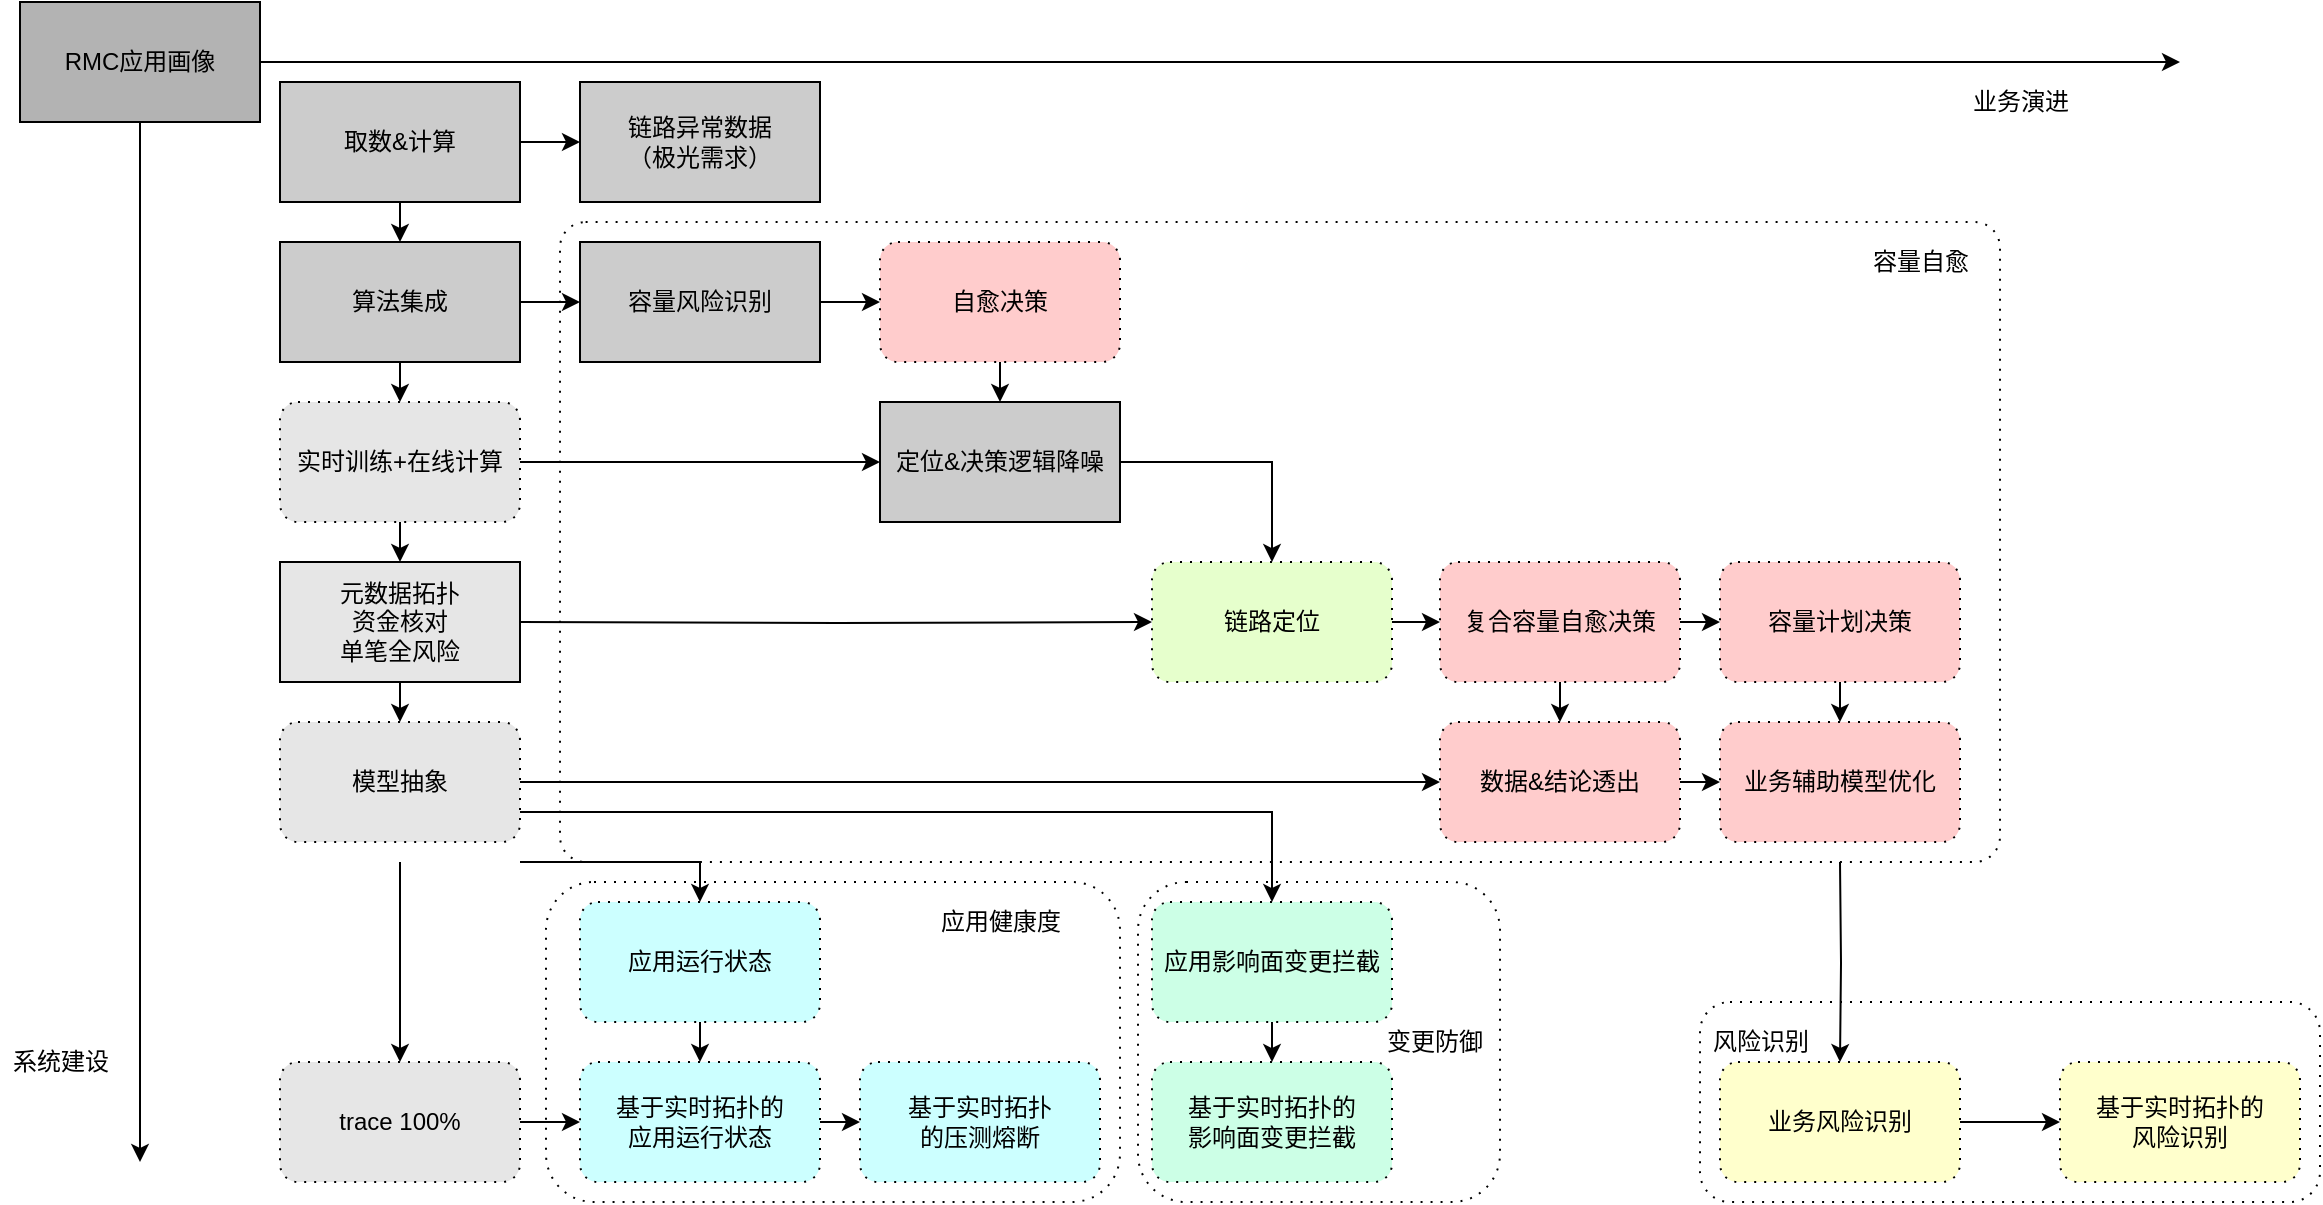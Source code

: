 <mxfile version="13.0.1" type="github">
  <diagram id="lR_yTGxbMc0zyjNVAQCE" name="Page-1">
    <mxGraphModel dx="1494" dy="871" grid="1" gridSize="10" guides="1" tooltips="1" connect="1" arrows="1" fold="1" page="1" pageScale="1" pageWidth="827" pageHeight="1169" math="0" shadow="0">
      <root>
        <mxCell id="0" />
        <mxCell id="1" parent="0" />
        <mxCell id="Xzn2xFjMzZO3HUGk9BcB-84" value="" style="shape=ext;rounded=1;html=1;whiteSpace=wrap;dashed=1;dashPattern=1 4;fillColor=none;arcSize=4;" vertex="1" parent="1">
          <mxGeometry x="360" y="280" width="720" height="320" as="geometry" />
        </mxCell>
        <mxCell id="Xzn2xFjMzZO3HUGk9BcB-78" value="" style="shape=ext;rounded=1;html=1;whiteSpace=wrap;dashed=1;dashPattern=1 4;fillColor=none;" vertex="1" parent="1">
          <mxGeometry x="649" y="610" width="181" height="160" as="geometry" />
        </mxCell>
        <mxCell id="Xzn2xFjMzZO3HUGk9BcB-2" style="edgeStyle=orthogonalEdgeStyle;rounded=0;orthogonalLoop=1;jettySize=auto;html=1;exitX=1;exitY=0.5;exitDx=0;exitDy=0;" edge="1" parent="1" source="Xzn2xFjMzZO3HUGk9BcB-1">
          <mxGeometry relative="1" as="geometry">
            <mxPoint x="1170" y="200" as="targetPoint" />
          </mxGeometry>
        </mxCell>
        <mxCell id="Xzn2xFjMzZO3HUGk9BcB-3" style="edgeStyle=orthogonalEdgeStyle;rounded=0;orthogonalLoop=1;jettySize=auto;html=1;exitX=0.5;exitY=1;exitDx=0;exitDy=0;" edge="1" parent="1" source="Xzn2xFjMzZO3HUGk9BcB-1">
          <mxGeometry relative="1" as="geometry">
            <mxPoint x="150" y="750" as="targetPoint" />
          </mxGeometry>
        </mxCell>
        <mxCell id="Xzn2xFjMzZO3HUGk9BcB-1" value="RMC应用画像" style="rounded=0;whiteSpace=wrap;html=1;fillColor=#B3B3B3;" vertex="1" parent="1">
          <mxGeometry x="90" y="170" width="120" height="60" as="geometry" />
        </mxCell>
        <mxCell id="Xzn2xFjMzZO3HUGk9BcB-14" style="edgeStyle=orthogonalEdgeStyle;rounded=0;orthogonalLoop=1;jettySize=auto;html=1;exitX=0.5;exitY=1;exitDx=0;exitDy=0;entryX=0.5;entryY=0;entryDx=0;entryDy=0;fillColor=#CCCCCC;" edge="1" parent="1" source="Xzn2xFjMzZO3HUGk9BcB-4" target="Xzn2xFjMzZO3HUGk9BcB-5">
          <mxGeometry relative="1" as="geometry" />
        </mxCell>
        <mxCell id="Xzn2xFjMzZO3HUGk9BcB-16" style="edgeStyle=orthogonalEdgeStyle;rounded=0;orthogonalLoop=1;jettySize=auto;html=1;exitX=1;exitY=0.5;exitDx=0;exitDy=0;entryX=0;entryY=0.5;entryDx=0;entryDy=0;fillColor=#CCCCCC;" edge="1" parent="1" source="Xzn2xFjMzZO3HUGk9BcB-4" target="Xzn2xFjMzZO3HUGk9BcB-11">
          <mxGeometry relative="1" as="geometry" />
        </mxCell>
        <mxCell id="Xzn2xFjMzZO3HUGk9BcB-4" value="取数&amp;amp;计算" style="rounded=0;whiteSpace=wrap;html=1;fillColor=#CCCCCC;" vertex="1" parent="1">
          <mxGeometry x="220" y="210" width="120" height="60" as="geometry" />
        </mxCell>
        <mxCell id="Xzn2xFjMzZO3HUGk9BcB-15" style="edgeStyle=orthogonalEdgeStyle;rounded=0;orthogonalLoop=1;jettySize=auto;html=1;exitX=0.5;exitY=1;exitDx=0;exitDy=0;entryX=0.5;entryY=0;entryDx=0;entryDy=0;fillColor=#E6E6E6;" edge="1" parent="1" source="Xzn2xFjMzZO3HUGk9BcB-5" target="Xzn2xFjMzZO3HUGk9BcB-13">
          <mxGeometry relative="1" as="geometry" />
        </mxCell>
        <mxCell id="Xzn2xFjMzZO3HUGk9BcB-18" style="edgeStyle=orthogonalEdgeStyle;rounded=0;orthogonalLoop=1;jettySize=auto;html=1;exitX=1;exitY=0.5;exitDx=0;exitDy=0;entryX=0;entryY=0.5;entryDx=0;entryDy=0;fillColor=#CCCCCC;" edge="1" parent="1" source="Xzn2xFjMzZO3HUGk9BcB-5" target="Xzn2xFjMzZO3HUGk9BcB-17">
          <mxGeometry relative="1" as="geometry" />
        </mxCell>
        <mxCell id="Xzn2xFjMzZO3HUGk9BcB-5" value="算法集成" style="rounded=0;whiteSpace=wrap;html=1;fillColor=#CCCCCC;" vertex="1" parent="1">
          <mxGeometry x="220" y="290" width="120" height="60" as="geometry" />
        </mxCell>
        <mxCell id="Xzn2xFjMzZO3HUGk9BcB-50" style="edgeStyle=none;rounded=0;orthogonalLoop=1;jettySize=auto;html=1;exitX=0.5;exitY=1;exitDx=0;exitDy=0;fillColor=#E6E6E6;" edge="1" parent="1" target="Xzn2xFjMzZO3HUGk9BcB-46">
          <mxGeometry relative="1" as="geometry">
            <mxPoint x="280.0" y="600" as="sourcePoint" />
          </mxGeometry>
        </mxCell>
        <mxCell id="Xzn2xFjMzZO3HUGk9BcB-56" style="edgeStyle=none;rounded=0;orthogonalLoop=1;jettySize=auto;html=1;exitX=1;exitY=0.5;exitDx=0;exitDy=0;entryX=0;entryY=0.5;entryDx=0;entryDy=0;" edge="1" parent="1" source="Xzn2xFjMzZO3HUGk9BcB-9" target="Xzn2xFjMzZO3HUGk9BcB-51">
          <mxGeometry relative="1" as="geometry" />
        </mxCell>
        <mxCell id="Xzn2xFjMzZO3HUGk9BcB-70" style="edgeStyle=orthogonalEdgeStyle;rounded=0;orthogonalLoop=1;jettySize=auto;html=1;exitX=1;exitY=1;exitDx=0;exitDy=0;entryX=0.5;entryY=0;entryDx=0;entryDy=0;" edge="1" parent="1" target="Xzn2xFjMzZO3HUGk9BcB-45">
          <mxGeometry relative="1" as="geometry">
            <mxPoint x="340" y="600" as="sourcePoint" />
            <Array as="points">
              <mxPoint x="430" y="600" />
            </Array>
          </mxGeometry>
        </mxCell>
        <mxCell id="Xzn2xFjMzZO3HUGk9BcB-76" style="edgeStyle=orthogonalEdgeStyle;rounded=0;orthogonalLoop=1;jettySize=auto;html=1;exitX=1;exitY=0.75;exitDx=0;exitDy=0;entryX=0.5;entryY=0;entryDx=0;entryDy=0;" edge="1" parent="1" source="Xzn2xFjMzZO3HUGk9BcB-9" target="Xzn2xFjMzZO3HUGk9BcB-42">
          <mxGeometry relative="1" as="geometry" />
        </mxCell>
        <mxCell id="Xzn2xFjMzZO3HUGk9BcB-9" value="模型抽象" style="shape=ext;rounded=1;html=1;whiteSpace=wrap;dashed=1;dashPattern=1 4;fillColor=#E6E6E6;" vertex="1" parent="1">
          <mxGeometry x="220" y="530" width="120" height="60" as="geometry" />
        </mxCell>
        <mxCell id="Xzn2xFjMzZO3HUGk9BcB-34" style="edgeStyle=orthogonalEdgeStyle;rounded=0;orthogonalLoop=1;jettySize=auto;html=1;exitX=1;exitY=0.5;exitDx=0;exitDy=0;entryX=0;entryY=0.5;entryDx=0;entryDy=0;" edge="1" parent="1" source="Xzn2xFjMzZO3HUGk9BcB-10" target="Xzn2xFjMzZO3HUGk9BcB-33">
          <mxGeometry relative="1" as="geometry" />
        </mxCell>
        <mxCell id="Xzn2xFjMzZO3HUGk9BcB-10" value="&lt;span&gt;链路定位&lt;/span&gt;" style="shape=ext;rounded=1;html=1;whiteSpace=wrap;dashed=1;dashPattern=1 4;fillColor=#E6FFCC;" vertex="1" parent="1">
          <mxGeometry x="656" y="450" width="120" height="60" as="geometry" />
        </mxCell>
        <mxCell id="Xzn2xFjMzZO3HUGk9BcB-11" value="链路异常数据&lt;br&gt;（极光需求）" style="rounded=0;whiteSpace=wrap;html=1;fillColor=#CCCCCC;" vertex="1" parent="1">
          <mxGeometry x="370" y="210" width="120" height="60" as="geometry" />
        </mxCell>
        <mxCell id="Xzn2xFjMzZO3HUGk9BcB-21" style="edgeStyle=orthogonalEdgeStyle;rounded=0;orthogonalLoop=1;jettySize=auto;html=1;exitX=1;exitY=0.5;exitDx=0;exitDy=0;entryX=0;entryY=0.5;entryDx=0;entryDy=0;" edge="1" parent="1" source="Xzn2xFjMzZO3HUGk9BcB-13" target="Xzn2xFjMzZO3HUGk9BcB-19">
          <mxGeometry relative="1" as="geometry" />
        </mxCell>
        <mxCell id="Xzn2xFjMzZO3HUGk9BcB-28" style="edgeStyle=orthogonalEdgeStyle;rounded=0;orthogonalLoop=1;jettySize=auto;html=1;exitX=0.5;exitY=1;exitDx=0;exitDy=0;entryX=0.5;entryY=0;entryDx=0;entryDy=0;fillColor=#E6E6E6;" edge="1" parent="1" source="Xzn2xFjMzZO3HUGk9BcB-13">
          <mxGeometry relative="1" as="geometry">
            <mxPoint x="280" y="450" as="targetPoint" />
          </mxGeometry>
        </mxCell>
        <mxCell id="Xzn2xFjMzZO3HUGk9BcB-13" value="实时训练+在线计算" style="shape=ext;rounded=1;html=1;whiteSpace=wrap;dashed=1;dashPattern=1 4;fillColor=#E6E6E6;" vertex="1" parent="1">
          <mxGeometry x="220" y="370" width="120" height="60" as="geometry" />
        </mxCell>
        <mxCell id="Xzn2xFjMzZO3HUGk9BcB-39" style="edgeStyle=orthogonalEdgeStyle;rounded=0;orthogonalLoop=1;jettySize=auto;html=1;exitX=1;exitY=0.5;exitDx=0;exitDy=0;entryX=0;entryY=0.5;entryDx=0;entryDy=0;fillColor=#CCCCCC;" edge="1" parent="1" source="Xzn2xFjMzZO3HUGk9BcB-17" target="Xzn2xFjMzZO3HUGk9BcB-38">
          <mxGeometry relative="1" as="geometry" />
        </mxCell>
        <mxCell id="Xzn2xFjMzZO3HUGk9BcB-17" value="容量风险识别" style="rounded=0;whiteSpace=wrap;html=1;fillColor=#CCCCCC;" vertex="1" parent="1">
          <mxGeometry x="370" y="290" width="120" height="60" as="geometry" />
        </mxCell>
        <mxCell id="Xzn2xFjMzZO3HUGk9BcB-41" style="edgeStyle=orthogonalEdgeStyle;rounded=0;orthogonalLoop=1;jettySize=auto;html=1;exitX=1;exitY=0.5;exitDx=0;exitDy=0;entryX=0.5;entryY=0;entryDx=0;entryDy=0;" edge="1" parent="1" source="Xzn2xFjMzZO3HUGk9BcB-19" target="Xzn2xFjMzZO3HUGk9BcB-10">
          <mxGeometry relative="1" as="geometry" />
        </mxCell>
        <mxCell id="Xzn2xFjMzZO3HUGk9BcB-19" value="定位&amp;amp;决策逻辑降噪" style="rounded=0;whiteSpace=wrap;html=1;fillColor=#CCCCCC;" vertex="1" parent="1">
          <mxGeometry x="520" y="370" width="120" height="60" as="geometry" />
        </mxCell>
        <mxCell id="Xzn2xFjMzZO3HUGk9BcB-27" style="edgeStyle=orthogonalEdgeStyle;rounded=0;orthogonalLoop=1;jettySize=auto;html=1;exitX=1;exitY=0.5;exitDx=0;exitDy=0;entryX=0;entryY=0.5;entryDx=0;entryDy=0;" edge="1" parent="1" target="Xzn2xFjMzZO3HUGk9BcB-10">
          <mxGeometry relative="1" as="geometry">
            <mxPoint x="340" y="480" as="sourcePoint" />
          </mxGeometry>
        </mxCell>
        <mxCell id="Xzn2xFjMzZO3HUGk9BcB-29" style="edgeStyle=orthogonalEdgeStyle;rounded=0;orthogonalLoop=1;jettySize=auto;html=1;exitX=0.5;exitY=1;exitDx=0;exitDy=0;entryX=0.5;entryY=0;entryDx=0;entryDy=0;fillColor=#E6E6E6;" edge="1" parent="1" target="Xzn2xFjMzZO3HUGk9BcB-9">
          <mxGeometry relative="1" as="geometry">
            <mxPoint x="280" y="510" as="sourcePoint" />
          </mxGeometry>
        </mxCell>
        <mxCell id="Xzn2xFjMzZO3HUGk9BcB-23" value="业务演进" style="text;html=1;align=center;verticalAlign=middle;resizable=0;points=[];autosize=1;" vertex="1" parent="1">
          <mxGeometry x="1060" y="210" width="60" height="20" as="geometry" />
        </mxCell>
        <mxCell id="Xzn2xFjMzZO3HUGk9BcB-24" value="系统建设" style="text;html=1;align=center;verticalAlign=middle;resizable=0;points=[];autosize=1;" vertex="1" parent="1">
          <mxGeometry x="80" y="690" width="60" height="20" as="geometry" />
        </mxCell>
        <mxCell id="Xzn2xFjMzZO3HUGk9BcB-55" style="edgeStyle=none;rounded=0;orthogonalLoop=1;jettySize=auto;html=1;exitX=0.5;exitY=1;exitDx=0;exitDy=0;entryX=0.5;entryY=0;entryDx=0;entryDy=0;fillColor=#FFCCCC;" edge="1" parent="1" source="Xzn2xFjMzZO3HUGk9BcB-30" target="Xzn2xFjMzZO3HUGk9BcB-52">
          <mxGeometry relative="1" as="geometry" />
        </mxCell>
        <mxCell id="Xzn2xFjMzZO3HUGk9BcB-30" value="&lt;span&gt;容量计划决策&lt;/span&gt;" style="shape=ext;rounded=1;html=1;whiteSpace=wrap;dashed=1;dashPattern=1 4;fillColor=#FFCCCC;" vertex="1" parent="1">
          <mxGeometry x="940" y="450" width="120" height="60" as="geometry" />
        </mxCell>
        <mxCell id="Xzn2xFjMzZO3HUGk9BcB-53" style="edgeStyle=none;rounded=0;orthogonalLoop=1;jettySize=auto;html=1;exitX=1;exitY=0.5;exitDx=0;exitDy=0;entryX=0;entryY=0.5;entryDx=0;entryDy=0;fillColor=#FFCCCC;" edge="1" parent="1" source="Xzn2xFjMzZO3HUGk9BcB-33" target="Xzn2xFjMzZO3HUGk9BcB-30">
          <mxGeometry relative="1" as="geometry" />
        </mxCell>
        <mxCell id="Xzn2xFjMzZO3HUGk9BcB-54" style="edgeStyle=none;rounded=0;orthogonalLoop=1;jettySize=auto;html=1;exitX=0.5;exitY=1;exitDx=0;exitDy=0;entryX=0.5;entryY=0;entryDx=0;entryDy=0;fillColor=#FFCCCC;" edge="1" parent="1" source="Xzn2xFjMzZO3HUGk9BcB-33" target="Xzn2xFjMzZO3HUGk9BcB-51">
          <mxGeometry relative="1" as="geometry" />
        </mxCell>
        <mxCell id="Xzn2xFjMzZO3HUGk9BcB-33" value="&lt;span&gt;复合容量自愈决策&lt;/span&gt;" style="shape=ext;rounded=1;html=1;whiteSpace=wrap;dashed=1;dashPattern=1 4;fillColor=#FFCCCC;" vertex="1" parent="1">
          <mxGeometry x="800" y="450" width="120" height="60" as="geometry" />
        </mxCell>
        <mxCell id="Xzn2xFjMzZO3HUGk9BcB-40" style="edgeStyle=orthogonalEdgeStyle;rounded=0;orthogonalLoop=1;jettySize=auto;html=1;exitX=0.5;exitY=1;exitDx=0;exitDy=0;entryX=0.5;entryY=0;entryDx=0;entryDy=0;" edge="1" parent="1" source="Xzn2xFjMzZO3HUGk9BcB-38" target="Xzn2xFjMzZO3HUGk9BcB-19">
          <mxGeometry relative="1" as="geometry" />
        </mxCell>
        <mxCell id="Xzn2xFjMzZO3HUGk9BcB-38" value="&lt;span style=&quot;font-family: &amp;#34;helvetica&amp;#34;&quot;&gt;自愈决策&lt;/span&gt;" style="shape=ext;rounded=1;html=1;whiteSpace=wrap;dashed=1;dashPattern=1 4;fillColor=#FFCCCC;" vertex="1" parent="1">
          <mxGeometry x="520" y="290" width="120" height="60" as="geometry" />
        </mxCell>
        <mxCell id="Xzn2xFjMzZO3HUGk9BcB-72" style="edgeStyle=orthogonalEdgeStyle;rounded=0;orthogonalLoop=1;jettySize=auto;html=1;exitX=0.5;exitY=1;exitDx=0;exitDy=0;entryX=0.5;entryY=0;entryDx=0;entryDy=0;fillColor=#CCFFE6;" edge="1" parent="1" source="Xzn2xFjMzZO3HUGk9BcB-42" target="Xzn2xFjMzZO3HUGk9BcB-64">
          <mxGeometry relative="1" as="geometry" />
        </mxCell>
        <mxCell id="Xzn2xFjMzZO3HUGk9BcB-42" value="&lt;span&gt;应用影响面变更拦截&lt;/span&gt;" style="shape=ext;rounded=1;html=1;whiteSpace=wrap;dashed=1;dashPattern=1 4;fillColor=#CCFFE6;" vertex="1" parent="1">
          <mxGeometry x="656" y="620" width="120" height="60" as="geometry" />
        </mxCell>
        <mxCell id="Xzn2xFjMzZO3HUGk9BcB-74" style="edgeStyle=orthogonalEdgeStyle;rounded=0;orthogonalLoop=1;jettySize=auto;html=1;exitX=1;exitY=0.5;exitDx=0;exitDy=0;fillColor=#FFFFCC;" edge="1" parent="1" source="Xzn2xFjMzZO3HUGk9BcB-44" target="Xzn2xFjMzZO3HUGk9BcB-66">
          <mxGeometry relative="1" as="geometry" />
        </mxCell>
        <mxCell id="Xzn2xFjMzZO3HUGk9BcB-44" value="业务风险识别" style="shape=ext;rounded=1;html=1;whiteSpace=wrap;dashed=1;dashPattern=1 4;fillColor=#FFFFCC;" vertex="1" parent="1">
          <mxGeometry x="940" y="700" width="120" height="60" as="geometry" />
        </mxCell>
        <mxCell id="Xzn2xFjMzZO3HUGk9BcB-71" style="edgeStyle=orthogonalEdgeStyle;rounded=0;orthogonalLoop=1;jettySize=auto;html=1;exitX=0.5;exitY=1;exitDx=0;exitDy=0;entryX=0.5;entryY=0;entryDx=0;entryDy=0;fillColor=#CCFFFF;" edge="1" parent="1" source="Xzn2xFjMzZO3HUGk9BcB-45" target="Xzn2xFjMzZO3HUGk9BcB-58">
          <mxGeometry relative="1" as="geometry" />
        </mxCell>
        <mxCell id="Xzn2xFjMzZO3HUGk9BcB-45" value="应用运行状态" style="shape=ext;rounded=1;html=1;whiteSpace=wrap;dashed=1;dashPattern=1 4;fillColor=#CCFFFF;" vertex="1" parent="1">
          <mxGeometry x="370" y="620" width="120" height="60" as="geometry" />
        </mxCell>
        <mxCell id="Xzn2xFjMzZO3HUGk9BcB-60" style="edgeStyle=none;rounded=0;orthogonalLoop=1;jettySize=auto;html=1;exitX=1;exitY=0.5;exitDx=0;exitDy=0;entryX=0;entryY=0.5;entryDx=0;entryDy=0;" edge="1" parent="1" source="Xzn2xFjMzZO3HUGk9BcB-46" target="Xzn2xFjMzZO3HUGk9BcB-58">
          <mxGeometry relative="1" as="geometry" />
        </mxCell>
        <mxCell id="Xzn2xFjMzZO3HUGk9BcB-46" value="trace 100%" style="shape=ext;rounded=1;html=1;whiteSpace=wrap;dashed=1;dashPattern=1 4;fillColor=#E6E6E6;" vertex="1" parent="1">
          <mxGeometry x="220" y="700" width="120" height="60" as="geometry" />
        </mxCell>
        <mxCell id="Xzn2xFjMzZO3HUGk9BcB-47" value="&lt;span&gt;元数据拓扑&lt;/span&gt;&lt;br&gt;&lt;span&gt;资金核对&lt;/span&gt;&lt;br&gt;&lt;span&gt;单笔全风险&lt;/span&gt;" style="rounded=0;whiteSpace=wrap;html=1;fillColor=#E6E6E6;" vertex="1" parent="1">
          <mxGeometry x="220" y="450" width="120" height="60" as="geometry" />
        </mxCell>
        <mxCell id="Xzn2xFjMzZO3HUGk9BcB-57" style="edgeStyle=none;rounded=0;orthogonalLoop=1;jettySize=auto;html=1;exitX=1;exitY=0.5;exitDx=0;exitDy=0;entryX=0;entryY=0.5;entryDx=0;entryDy=0;fillColor=#FFCCCC;" edge="1" parent="1" source="Xzn2xFjMzZO3HUGk9BcB-51" target="Xzn2xFjMzZO3HUGk9BcB-52">
          <mxGeometry relative="1" as="geometry" />
        </mxCell>
        <mxCell id="Xzn2xFjMzZO3HUGk9BcB-51" value="&lt;span&gt;数据&amp;amp;结论透出&lt;/span&gt;" style="shape=ext;rounded=1;html=1;whiteSpace=wrap;dashed=1;dashPattern=1 4;fillColor=#FFCCCC;" vertex="1" parent="1">
          <mxGeometry x="800" y="530" width="120" height="60" as="geometry" />
        </mxCell>
        <mxCell id="Xzn2xFjMzZO3HUGk9BcB-75" style="edgeStyle=orthogonalEdgeStyle;rounded=0;orthogonalLoop=1;jettySize=auto;html=1;exitX=0.5;exitY=1;exitDx=0;exitDy=0;entryX=0.5;entryY=0;entryDx=0;entryDy=0;" edge="1" parent="1" target="Xzn2xFjMzZO3HUGk9BcB-44">
          <mxGeometry relative="1" as="geometry">
            <mxPoint x="1000" y="600" as="sourcePoint" />
          </mxGeometry>
        </mxCell>
        <mxCell id="Xzn2xFjMzZO3HUGk9BcB-52" value="&lt;span&gt;业务辅助模型优化&lt;/span&gt;" style="shape=ext;rounded=1;html=1;whiteSpace=wrap;dashed=1;dashPattern=1 4;fillColor=#FFCCCC;" vertex="1" parent="1">
          <mxGeometry x="940" y="530" width="120" height="60" as="geometry" />
        </mxCell>
        <mxCell id="Xzn2xFjMzZO3HUGk9BcB-62" style="edgeStyle=none;rounded=0;orthogonalLoop=1;jettySize=auto;html=1;exitX=1;exitY=0.5;exitDx=0;exitDy=0;entryX=0;entryY=0.5;entryDx=0;entryDy=0;fillColor=#CCFFFF;" edge="1" parent="1" source="Xzn2xFjMzZO3HUGk9BcB-58" target="Xzn2xFjMzZO3HUGk9BcB-63">
          <mxGeometry relative="1" as="geometry">
            <mxPoint x="570" y="730.176" as="targetPoint" />
          </mxGeometry>
        </mxCell>
        <mxCell id="Xzn2xFjMzZO3HUGk9BcB-58" value="基于实时拓扑的&lt;br&gt;应用运行状态" style="shape=ext;rounded=1;html=1;whiteSpace=wrap;dashed=1;dashPattern=1 4;fillColor=#CCFFFF;" vertex="1" parent="1">
          <mxGeometry x="370" y="700" width="120" height="60" as="geometry" />
        </mxCell>
        <mxCell id="Xzn2xFjMzZO3HUGk9BcB-63" value="基于实时拓扑&lt;br&gt;的压测熔断" style="shape=ext;rounded=1;html=1;whiteSpace=wrap;dashed=1;dashPattern=1 4;fillColor=#CCFFFF;" vertex="1" parent="1">
          <mxGeometry x="510" y="700" width="120" height="60" as="geometry" />
        </mxCell>
        <mxCell id="Xzn2xFjMzZO3HUGk9BcB-64" value="基于实时拓扑的&lt;br&gt;影响面变更拦截" style="shape=ext;rounded=1;html=1;whiteSpace=wrap;dashed=1;dashPattern=1 4;fillColor=#CCFFE6;" vertex="1" parent="1">
          <mxGeometry x="656" y="700" width="120" height="60" as="geometry" />
        </mxCell>
        <mxCell id="Xzn2xFjMzZO3HUGk9BcB-66" value="基于实时拓扑的&lt;br&gt;风险识别" style="shape=ext;rounded=1;html=1;whiteSpace=wrap;dashed=1;dashPattern=1 4;fillColor=#FFFFCC;" vertex="1" parent="1">
          <mxGeometry x="1110" y="700" width="120" height="60" as="geometry" />
        </mxCell>
        <mxCell id="Xzn2xFjMzZO3HUGk9BcB-77" value="" style="shape=ext;rounded=1;html=1;whiteSpace=wrap;dashed=1;dashPattern=1 4;fillColor=none;" vertex="1" parent="1">
          <mxGeometry x="353" y="610" width="287" height="160" as="geometry" />
        </mxCell>
        <mxCell id="Xzn2xFjMzZO3HUGk9BcB-79" value="" style="shape=ext;rounded=1;html=1;whiteSpace=wrap;dashed=1;dashPattern=1 4;fillColor=none;" vertex="1" parent="1">
          <mxGeometry x="930" y="670" width="310" height="100" as="geometry" />
        </mxCell>
        <mxCell id="Xzn2xFjMzZO3HUGk9BcB-80" value="应用健康度" style="text;html=1;align=center;verticalAlign=middle;resizable=0;points=[];autosize=1;" vertex="1" parent="1">
          <mxGeometry x="540" y="620" width="80" height="20" as="geometry" />
        </mxCell>
        <mxCell id="Xzn2xFjMzZO3HUGk9BcB-81" value="变更防御" style="text;html=1;align=center;verticalAlign=middle;resizable=0;points=[];autosize=1;" vertex="1" parent="1">
          <mxGeometry x="767" y="680" width="60" height="20" as="geometry" />
        </mxCell>
        <mxCell id="Xzn2xFjMzZO3HUGk9BcB-82" value="风险识别" style="text;html=1;align=center;verticalAlign=middle;resizable=0;points=[];autosize=1;" vertex="1" parent="1">
          <mxGeometry x="930" y="680" width="60" height="20" as="geometry" />
        </mxCell>
        <mxCell id="Xzn2xFjMzZO3HUGk9BcB-83" value="容量自愈" style="text;html=1;align=center;verticalAlign=middle;resizable=0;points=[];autosize=1;" vertex="1" parent="1">
          <mxGeometry x="1010" y="290" width="60" height="20" as="geometry" />
        </mxCell>
      </root>
    </mxGraphModel>
  </diagram>
</mxfile>

